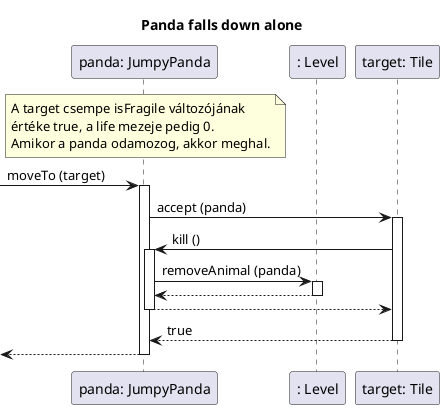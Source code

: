 @startuml

title Panda falls down alone

participant "panda: JumpyPanda" as panda
participant ": Level" as level
participant "target: Tile" as target

note over panda
    A target csempe isFragile változójának
    értéke true, a life mezeje pedig 0.
    Amikor a panda odamozog, akkor meghal.
end note

[-> panda : moveTo (target)
activate panda

panda -> target ++ : accept (panda)

target -> panda ++ : kill ()

panda -> level ++ : removeAnimal (panda)
panda <-- level --

target <-- panda --

panda <-- target -- : true

[<-- panda
deactivate panda

@enduml